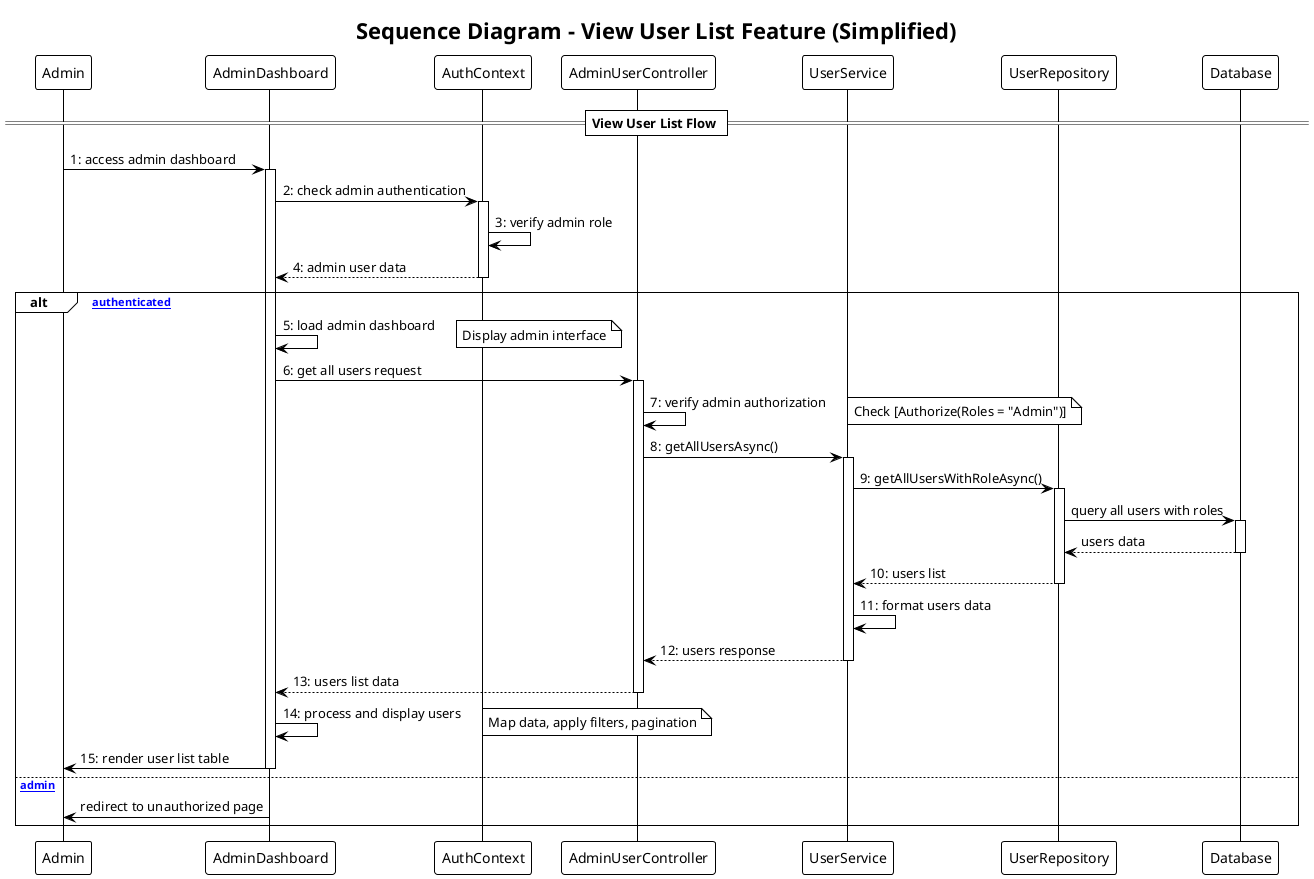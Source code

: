 @startuml View User List Sequence Diagram - Simplified
!theme plain
title Sequence Diagram - View User List Feature (Simplified)

participant "Admin" as A
participant "AdminDashboard" as AD
participant "AuthContext" as AC
participant "AdminUserController" as AUC
participant "UserService" as US
participant "UserRepository" as UR
participant "Database" as DB

== View User List Flow ==

A -> AD: 1: access admin dashboard
activate AD

AD -> AC: 2: check admin authentication
activate AC
AC -> AC: 3: verify admin role
AC --> AD: 4: admin user data
deactivate AC

alt [Admin authenticated]
    AD -> AD: 5: load admin dashboard
    note right: Display admin interface
    
    AD -> AUC: 6: get all users request
    activate AUC
    
    AUC -> AUC: 7: verify admin authorization
    note right: Check [Authorize(Roles = "Admin")]
    
    AUC -> US: 8: getAllUsersAsync()
    activate US
    
    US -> UR: 9: getAllUsersWithRoleAsync()
    activate UR
    UR -> DB: query all users with roles
    activate DB
    DB --> UR: users data
    deactivate DB
    UR --> US: 10: users list
    deactivate UR
    
    US -> US: 11: format users data
    US --> AUC: 12: users response
    deactivate US
    
    AUC --> AD: 13: users list data
    deactivate AUC
    
    AD -> AD: 14: process and display users
    note right: Map data, apply filters, pagination
    
    AD -> A: 15: render user list table
    deactivate AD
    
else [Not admin]
    AD -> A: redirect to unauthorized page
    deactivate AD
end

@enduml 